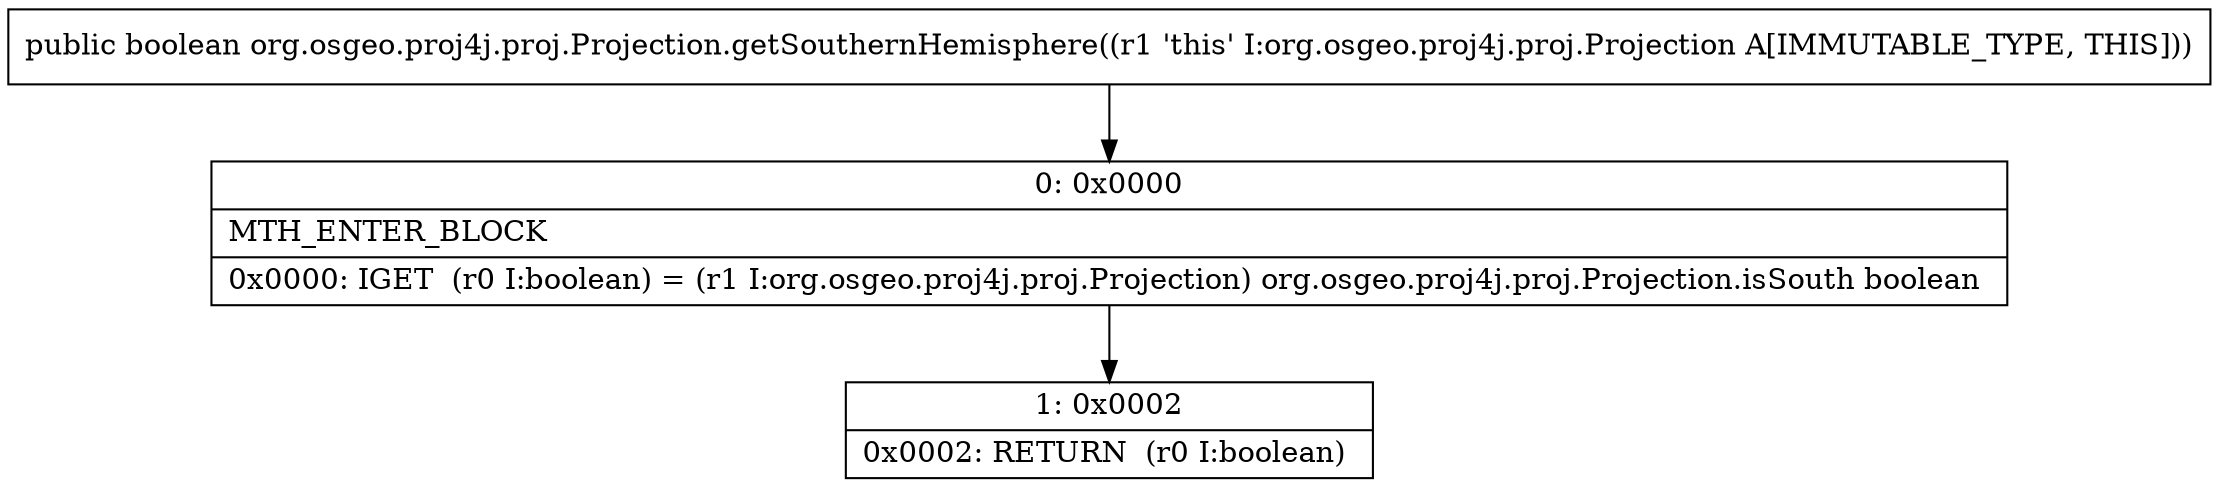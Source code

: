 digraph "CFG fororg.osgeo.proj4j.proj.Projection.getSouthernHemisphere()Z" {
Node_0 [shape=record,label="{0\:\ 0x0000|MTH_ENTER_BLOCK\l|0x0000: IGET  (r0 I:boolean) = (r1 I:org.osgeo.proj4j.proj.Projection) org.osgeo.proj4j.proj.Projection.isSouth boolean \l}"];
Node_1 [shape=record,label="{1\:\ 0x0002|0x0002: RETURN  (r0 I:boolean) \l}"];
MethodNode[shape=record,label="{public boolean org.osgeo.proj4j.proj.Projection.getSouthernHemisphere((r1 'this' I:org.osgeo.proj4j.proj.Projection A[IMMUTABLE_TYPE, THIS])) }"];
MethodNode -> Node_0;
Node_0 -> Node_1;
}

